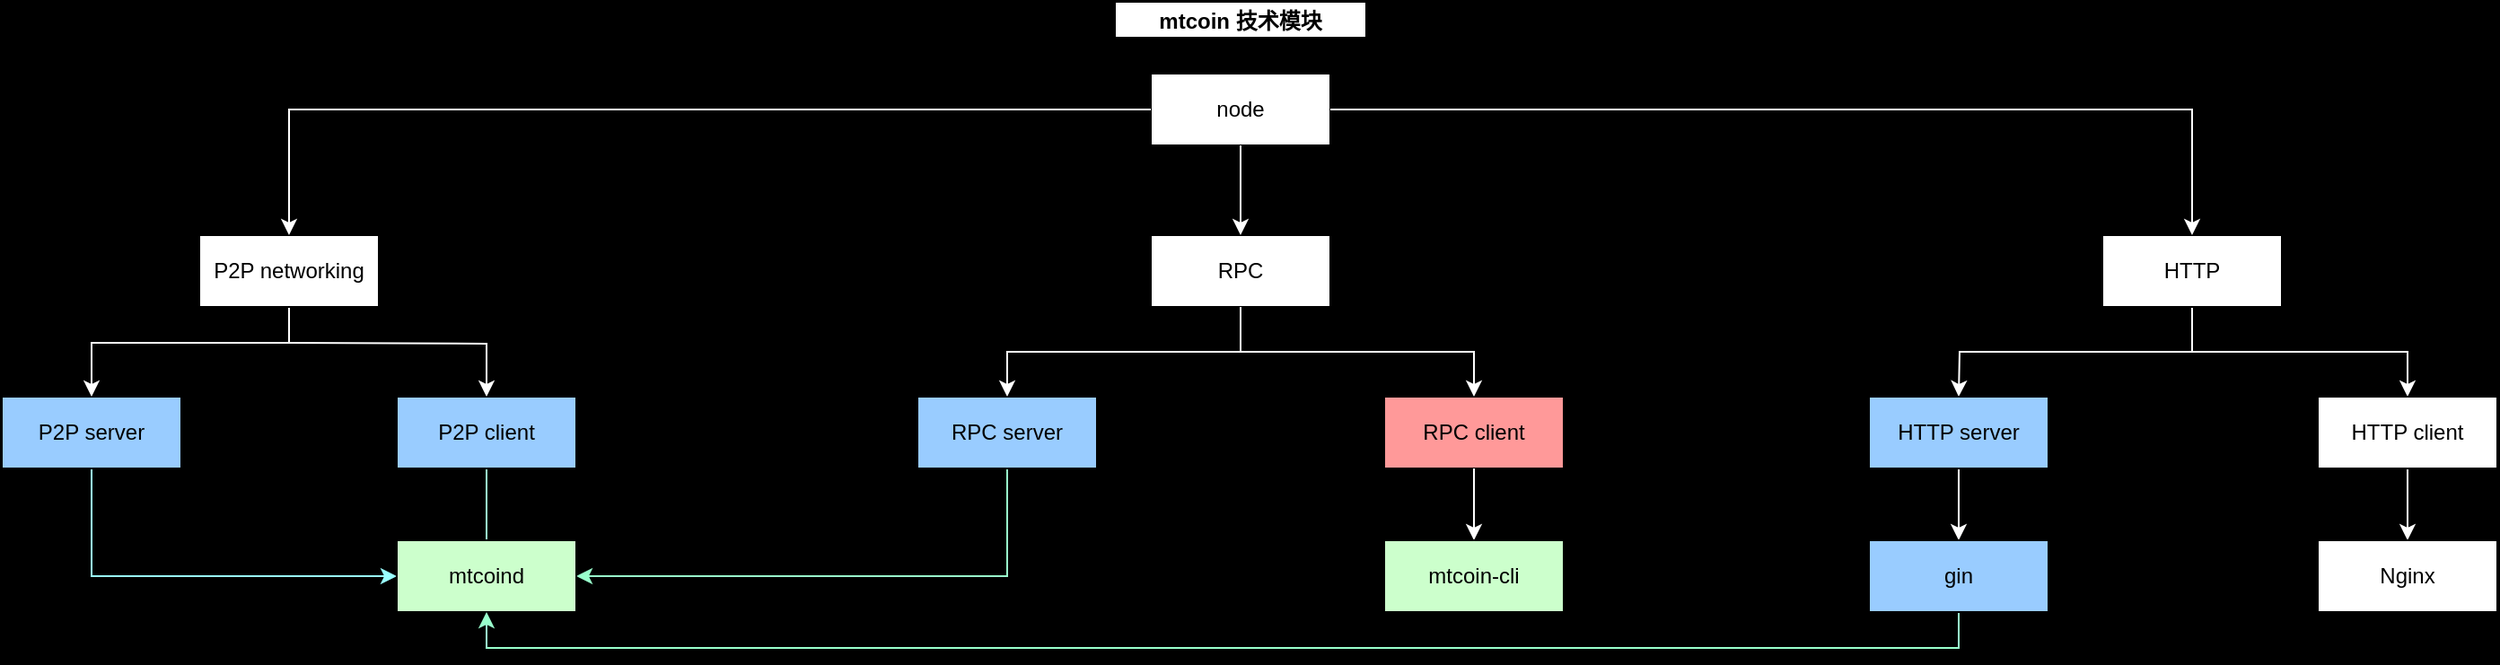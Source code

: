 <mxfile version="14.9.2" type="github">
  <diagram id="1Ppm9sx4loLerztt_Vfm" name="Page-1">
    <mxGraphModel dx="1422" dy="706" grid="1" gridSize="10" guides="1" tooltips="1" connect="1" arrows="1" fold="1" page="1" pageScale="1" pageWidth="1600" pageHeight="900" background="#000000" math="0" shadow="0">
      <root>
        <mxCell id="0" />
        <mxCell id="1" parent="0" />
        <mxCell id="D9z1-AusuTzaDbL9JcBW-3" value="mtcoin 技术模块" style="swimlane;startSize=20;horizontal=1;childLayout=treeLayout;horizontalTree=0;resizable=0;containerType=tree;" parent="1" vertex="1">
          <mxGeometry x="650" y="80" width="140" height="190" as="geometry" />
        </mxCell>
        <mxCell id="D9z1-AusuTzaDbL9JcBW-4" value="node" style="whiteSpace=wrap;html=1;" parent="D9z1-AusuTzaDbL9JcBW-3" vertex="1">
          <mxGeometry x="20" y="40" width="100" height="40" as="geometry" />
        </mxCell>
        <mxCell id="D9z1-AusuTzaDbL9JcBW-7" value="RPC" style="whiteSpace=wrap;html=1;" parent="D9z1-AusuTzaDbL9JcBW-3" vertex="1">
          <mxGeometry x="20" y="130" width="100" height="40" as="geometry" />
        </mxCell>
        <mxCell id="D9z1-AusuTzaDbL9JcBW-8" value="" style="edgeStyle=elbowEdgeStyle;elbow=vertical;html=1;rounded=0;strokeColor=#FFFFFF;" parent="D9z1-AusuTzaDbL9JcBW-3" source="D9z1-AusuTzaDbL9JcBW-4" target="D9z1-AusuTzaDbL9JcBW-7" edge="1">
          <mxGeometry relative="1" as="geometry" />
        </mxCell>
        <mxCell id="D9z1-AusuTzaDbL9JcBW-18" style="edgeStyle=orthogonalEdgeStyle;rounded=0;orthogonalLoop=1;jettySize=auto;html=1;exitX=0.5;exitY=1;exitDx=0;exitDy=0;strokeColor=#99FFFF;entryX=0;entryY=0.5;entryDx=0;entryDy=0;" parent="1" source="D9z1-AusuTzaDbL9JcBW-9" target="D9z1-AusuTzaDbL9JcBW-17" edge="1">
          <mxGeometry relative="1" as="geometry" />
        </mxCell>
        <mxCell id="D9z1-AusuTzaDbL9JcBW-9" value="P2P server" style="whiteSpace=wrap;html=1;fillColor=#99CCFF;" parent="1" vertex="1">
          <mxGeometry x="30" y="300" width="100" height="40" as="geometry" />
        </mxCell>
        <mxCell id="D9z1-AusuTzaDbL9JcBW-10" style="edgeStyle=orthogonalEdgeStyle;rounded=0;orthogonalLoop=1;jettySize=auto;html=1;exitX=0.5;exitY=1;exitDx=0;exitDy=0;strokeColor=#FFFFFF;" parent="1" source="D9z1-AusuTzaDbL9JcBW-5" target="D9z1-AusuTzaDbL9JcBW-9" edge="1">
          <mxGeometry relative="1" as="geometry">
            <Array as="points">
              <mxPoint x="190" y="270" />
              <mxPoint x="80" y="270" />
            </Array>
          </mxGeometry>
        </mxCell>
        <mxCell id="D9z1-AusuTzaDbL9JcBW-19" style="edgeStyle=orthogonalEdgeStyle;rounded=0;orthogonalLoop=1;jettySize=auto;html=1;exitX=0.5;exitY=1;exitDx=0;exitDy=0;strokeColor=#99FFCC;" parent="1" source="D9z1-AusuTzaDbL9JcBW-11" edge="1">
          <mxGeometry relative="1" as="geometry">
            <mxPoint x="300" y="410" as="targetPoint" />
          </mxGeometry>
        </mxCell>
        <mxCell id="D9z1-AusuTzaDbL9JcBW-11" value="P2P client" style="whiteSpace=wrap;html=1;fillColor=#99CCFF;" parent="1" vertex="1">
          <mxGeometry x="250" y="300" width="100" height="40" as="geometry" />
        </mxCell>
        <mxCell id="D9z1-AusuTzaDbL9JcBW-12" style="edgeStyle=orthogonalEdgeStyle;rounded=0;orthogonalLoop=1;jettySize=auto;html=1;entryX=0.5;entryY=0;entryDx=0;entryDy=0;strokeColor=#FFFFFF;" parent="1" target="D9z1-AusuTzaDbL9JcBW-11" edge="1">
          <mxGeometry relative="1" as="geometry">
            <mxPoint x="190" y="270" as="sourcePoint" />
          </mxGeometry>
        </mxCell>
        <mxCell id="D9z1-AusuTzaDbL9JcBW-5" value="P2P networking" style="whiteSpace=wrap;html=1;" parent="1" vertex="1">
          <mxGeometry x="140" y="210" width="100" height="40" as="geometry" />
        </mxCell>
        <mxCell id="D9z1-AusuTzaDbL9JcBW-6" value="" style="edgeStyle=elbowEdgeStyle;elbow=vertical;html=1;rounded=0;strokeColor=#FFFFFF;exitX=0;exitY=0.5;exitDx=0;exitDy=0;" parent="1" source="D9z1-AusuTzaDbL9JcBW-4" target="D9z1-AusuTzaDbL9JcBW-5" edge="1">
          <mxGeometry relative="1" as="geometry">
            <Array as="points">
              <mxPoint x="450" y="140" />
            </Array>
          </mxGeometry>
        </mxCell>
        <mxCell id="D9z1-AusuTzaDbL9JcBW-20" style="edgeStyle=orthogonalEdgeStyle;rounded=0;orthogonalLoop=1;jettySize=auto;html=1;exitX=0.5;exitY=1;exitDx=0;exitDy=0;strokeColor=#99FFCC;entryX=1;entryY=0.5;entryDx=0;entryDy=0;" parent="1" source="D9z1-AusuTzaDbL9JcBW-13" target="D9z1-AusuTzaDbL9JcBW-17" edge="1">
          <mxGeometry relative="1" as="geometry">
            <mxPoint x="550" y="410" as="targetPoint" />
            <Array as="points">
              <mxPoint x="590" y="400" />
            </Array>
          </mxGeometry>
        </mxCell>
        <mxCell id="D9z1-AusuTzaDbL9JcBW-17" value="mtcoind" style="whiteSpace=wrap;html=1;fillColor=#CCFFCC;" parent="1" vertex="1">
          <mxGeometry x="250" y="380" width="100" height="40" as="geometry" />
        </mxCell>
        <mxCell id="DYAlpvglJUzyHiuZaZxe-6" style="edgeStyle=orthogonalEdgeStyle;rounded=0;orthogonalLoop=1;jettySize=auto;html=1;exitX=0.5;exitY=1;exitDx=0;exitDy=0;entryX=0.5;entryY=0;entryDx=0;entryDy=0;strokeColor=#FFFFFF;" edge="1" parent="1" source="DYAlpvglJUzyHiuZaZxe-3">
          <mxGeometry relative="1" as="geometry">
            <mxPoint x="1120" y="300" as="targetPoint" />
          </mxGeometry>
        </mxCell>
        <mxCell id="DYAlpvglJUzyHiuZaZxe-10" style="edgeStyle=orthogonalEdgeStyle;rounded=0;orthogonalLoop=1;jettySize=auto;html=1;exitX=0.5;exitY=1;exitDx=0;exitDy=0;entryX=0.5;entryY=0;entryDx=0;entryDy=0;strokeColor=#FFFFFF;" edge="1" parent="1" source="DYAlpvglJUzyHiuZaZxe-3" target="DYAlpvglJUzyHiuZaZxe-9">
          <mxGeometry relative="1" as="geometry" />
        </mxCell>
        <mxCell id="DYAlpvglJUzyHiuZaZxe-3" value="HTTP" style="whiteSpace=wrap;html=1;" vertex="1" parent="1">
          <mxGeometry x="1200" y="210" width="100" height="40" as="geometry" />
        </mxCell>
        <mxCell id="DYAlpvglJUzyHiuZaZxe-4" style="edgeStyle=orthogonalEdgeStyle;rounded=0;orthogonalLoop=1;jettySize=auto;html=1;exitX=1;exitY=0.5;exitDx=0;exitDy=0;strokeColor=#FFFFFF;" edge="1" parent="1" source="D9z1-AusuTzaDbL9JcBW-4" target="DYAlpvglJUzyHiuZaZxe-3">
          <mxGeometry relative="1" as="geometry" />
        </mxCell>
        <mxCell id="D9z1-AusuTzaDbL9JcBW-15" value="RPC client" style="whiteSpace=wrap;html=1;fillColor=#FF9999;" parent="1" vertex="1">
          <mxGeometry x="800" y="300" width="100" height="40" as="geometry" />
        </mxCell>
        <mxCell id="D9z1-AusuTzaDbL9JcBW-16" style="edgeStyle=orthogonalEdgeStyle;rounded=0;orthogonalLoop=1;jettySize=auto;html=1;exitX=0.5;exitY=1;exitDx=0;exitDy=0;entryX=0.5;entryY=0;entryDx=0;entryDy=0;strokeColor=#FFFFFF;" parent="1" source="D9z1-AusuTzaDbL9JcBW-7" target="D9z1-AusuTzaDbL9JcBW-15" edge="1">
          <mxGeometry relative="1" as="geometry" />
        </mxCell>
        <mxCell id="D9z1-AusuTzaDbL9JcBW-22" style="edgeStyle=orthogonalEdgeStyle;rounded=0;orthogonalLoop=1;jettySize=auto;html=1;exitX=0.5;exitY=1;exitDx=0;exitDy=0;entryX=0.5;entryY=0;entryDx=0;entryDy=0;strokeColor=#FFFFFF;" parent="1" source="D9z1-AusuTzaDbL9JcBW-15" target="D9z1-AusuTzaDbL9JcBW-21" edge="1">
          <mxGeometry relative="1" as="geometry" />
        </mxCell>
        <mxCell id="D9z1-AusuTzaDbL9JcBW-21" value="mtcoin-cli" style="whiteSpace=wrap;html=1;fillColor=#CCFFCC;" parent="1" vertex="1">
          <mxGeometry x="800" y="380" width="100" height="40" as="geometry" />
        </mxCell>
        <mxCell id="D9z1-AusuTzaDbL9JcBW-13" value="RPC server" style="whiteSpace=wrap;html=1;fillColor=#99CCFF;" parent="1" vertex="1">
          <mxGeometry x="540" y="300" width="100" height="40" as="geometry" />
        </mxCell>
        <mxCell id="D9z1-AusuTzaDbL9JcBW-14" style="edgeStyle=orthogonalEdgeStyle;rounded=0;orthogonalLoop=1;jettySize=auto;html=1;exitX=0.5;exitY=1;exitDx=0;exitDy=0;entryX=0.5;entryY=0;entryDx=0;entryDy=0;strokeColor=#FFFFFF;" parent="1" source="D9z1-AusuTzaDbL9JcBW-7" target="D9z1-AusuTzaDbL9JcBW-13" edge="1">
          <mxGeometry relative="1" as="geometry" />
        </mxCell>
        <mxCell id="DYAlpvglJUzyHiuZaZxe-12" value="" style="edgeStyle=orthogonalEdgeStyle;rounded=0;orthogonalLoop=1;jettySize=auto;html=1;strokeColor=#FFFFFF;" edge="1" parent="1" source="DYAlpvglJUzyHiuZaZxe-8" target="DYAlpvglJUzyHiuZaZxe-11">
          <mxGeometry relative="1" as="geometry" />
        </mxCell>
        <mxCell id="DYAlpvglJUzyHiuZaZxe-8" value="HTTP server" style="whiteSpace=wrap;html=1;fillColor=#99CCFF;" vertex="1" parent="1">
          <mxGeometry x="1070" y="300" width="100" height="40" as="geometry" />
        </mxCell>
        <mxCell id="DYAlpvglJUzyHiuZaZxe-14" style="edgeStyle=orthogonalEdgeStyle;rounded=0;orthogonalLoop=1;jettySize=auto;html=1;exitX=0.5;exitY=1;exitDx=0;exitDy=0;entryX=0.5;entryY=0;entryDx=0;entryDy=0;strokeColor=#FFFFFF;" edge="1" parent="1" source="DYAlpvglJUzyHiuZaZxe-9" target="DYAlpvglJUzyHiuZaZxe-13">
          <mxGeometry relative="1" as="geometry" />
        </mxCell>
        <mxCell id="DYAlpvglJUzyHiuZaZxe-9" value="HTTP client" style="whiteSpace=wrap;html=1;fillColor=#FFFFFF;" vertex="1" parent="1">
          <mxGeometry x="1320" y="300" width="100" height="40" as="geometry" />
        </mxCell>
        <mxCell id="DYAlpvglJUzyHiuZaZxe-15" style="edgeStyle=orthogonalEdgeStyle;rounded=0;orthogonalLoop=1;jettySize=auto;html=1;exitX=0.5;exitY=1;exitDx=0;exitDy=0;entryX=0.5;entryY=1;entryDx=0;entryDy=0;strokeColor=#99FFCC;" edge="1" parent="1" source="DYAlpvglJUzyHiuZaZxe-11" target="D9z1-AusuTzaDbL9JcBW-17">
          <mxGeometry relative="1" as="geometry" />
        </mxCell>
        <mxCell id="DYAlpvglJUzyHiuZaZxe-11" value="gin" style="whiteSpace=wrap;html=1;fillColor=#99CCFF;" vertex="1" parent="1">
          <mxGeometry x="1070" y="380" width="100" height="40" as="geometry" />
        </mxCell>
        <mxCell id="DYAlpvglJUzyHiuZaZxe-13" value="Nginx" style="whiteSpace=wrap;html=1;fillColor=#FFFFFF;" vertex="1" parent="1">
          <mxGeometry x="1320" y="380" width="100" height="40" as="geometry" />
        </mxCell>
      </root>
    </mxGraphModel>
  </diagram>
</mxfile>
